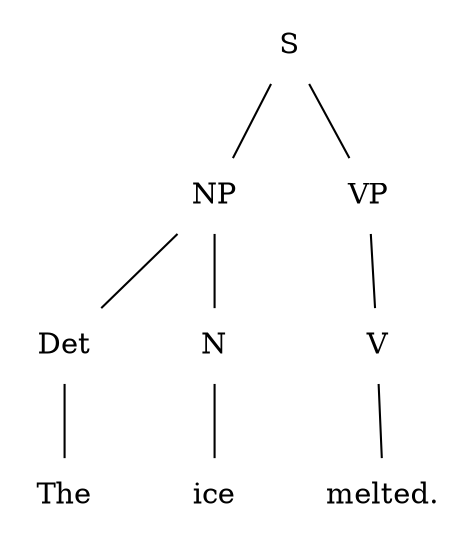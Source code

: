// generated with tree2dot
graph tree {
node [shape=plaintext];
aad	[label="The"];
aac -- aad;
aac	[label="Det"];
aab -- aac;
aaf	[label="ice"];
aae -- aaf;
aae	[label="N"];
aab -- aae;
aab	[label="NP"];
aaa -- aab;
aai	[label="melted."];
aah -- aai;
aah	[label="V"];
aag -- aah;
aag	[label="VP"];
aaa -- aag;
aaa	[label="S"];
}
